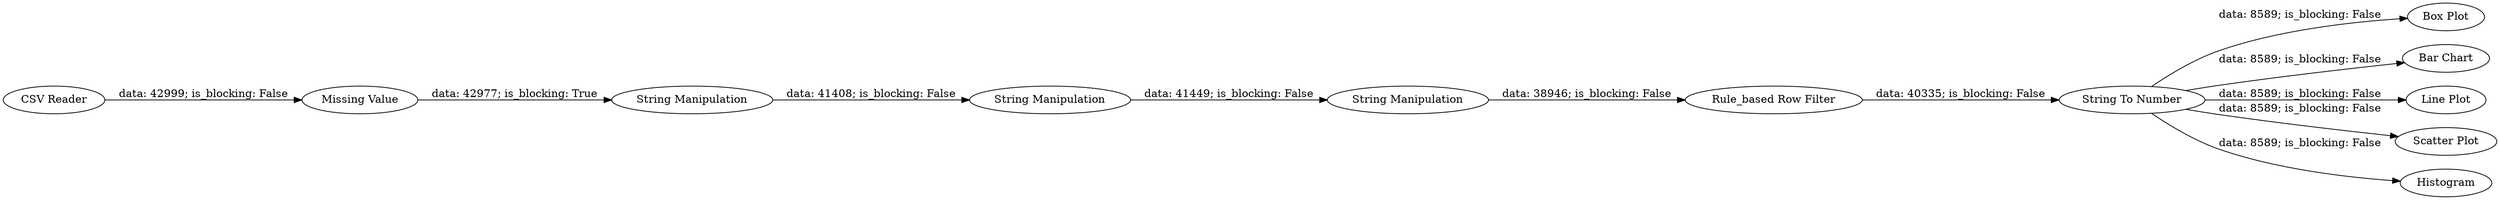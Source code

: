 digraph {
	"4624408600525100196_6" [label="Rule_based Row Filter"]
	"4624408600525100196_11" [label="Box Plot"]
	"4624408600525100196_7" [label="Bar Chart"]
	"4624408600525100196_1" [label="CSV Reader"]
	"4624408600525100196_9" [label="Line Plot"]
	"4624408600525100196_10" [label="Scatter Plot"]
	"4624408600525100196_12" [label="String To Number"]
	"4624408600525100196_3" [label="String Manipulation"]
	"4624408600525100196_8" [label=Histogram]
	"4624408600525100196_4" [label="String Manipulation"]
	"4624408600525100196_5" [label="String Manipulation"]
	"4624408600525100196_2" [label="Missing Value"]
	"4624408600525100196_12" -> "4624408600525100196_11" [label="data: 8589; is_blocking: False"]
	"4624408600525100196_3" -> "4624408600525100196_4" [label="data: 41408; is_blocking: False"]
	"4624408600525100196_12" -> "4624408600525100196_8" [label="data: 8589; is_blocking: False"]
	"4624408600525100196_12" -> "4624408600525100196_10" [label="data: 8589; is_blocking: False"]
	"4624408600525100196_12" -> "4624408600525100196_7" [label="data: 8589; is_blocking: False"]
	"4624408600525100196_5" -> "4624408600525100196_6" [label="data: 38946; is_blocking: False"]
	"4624408600525100196_4" -> "4624408600525100196_5" [label="data: 41449; is_blocking: False"]
	"4624408600525100196_12" -> "4624408600525100196_9" [label="data: 8589; is_blocking: False"]
	"4624408600525100196_2" -> "4624408600525100196_3" [label="data: 42977; is_blocking: True"]
	"4624408600525100196_6" -> "4624408600525100196_12" [label="data: 40335; is_blocking: False"]
	"4624408600525100196_1" -> "4624408600525100196_2" [label="data: 42999; is_blocking: False"]
	rankdir=LR
}
